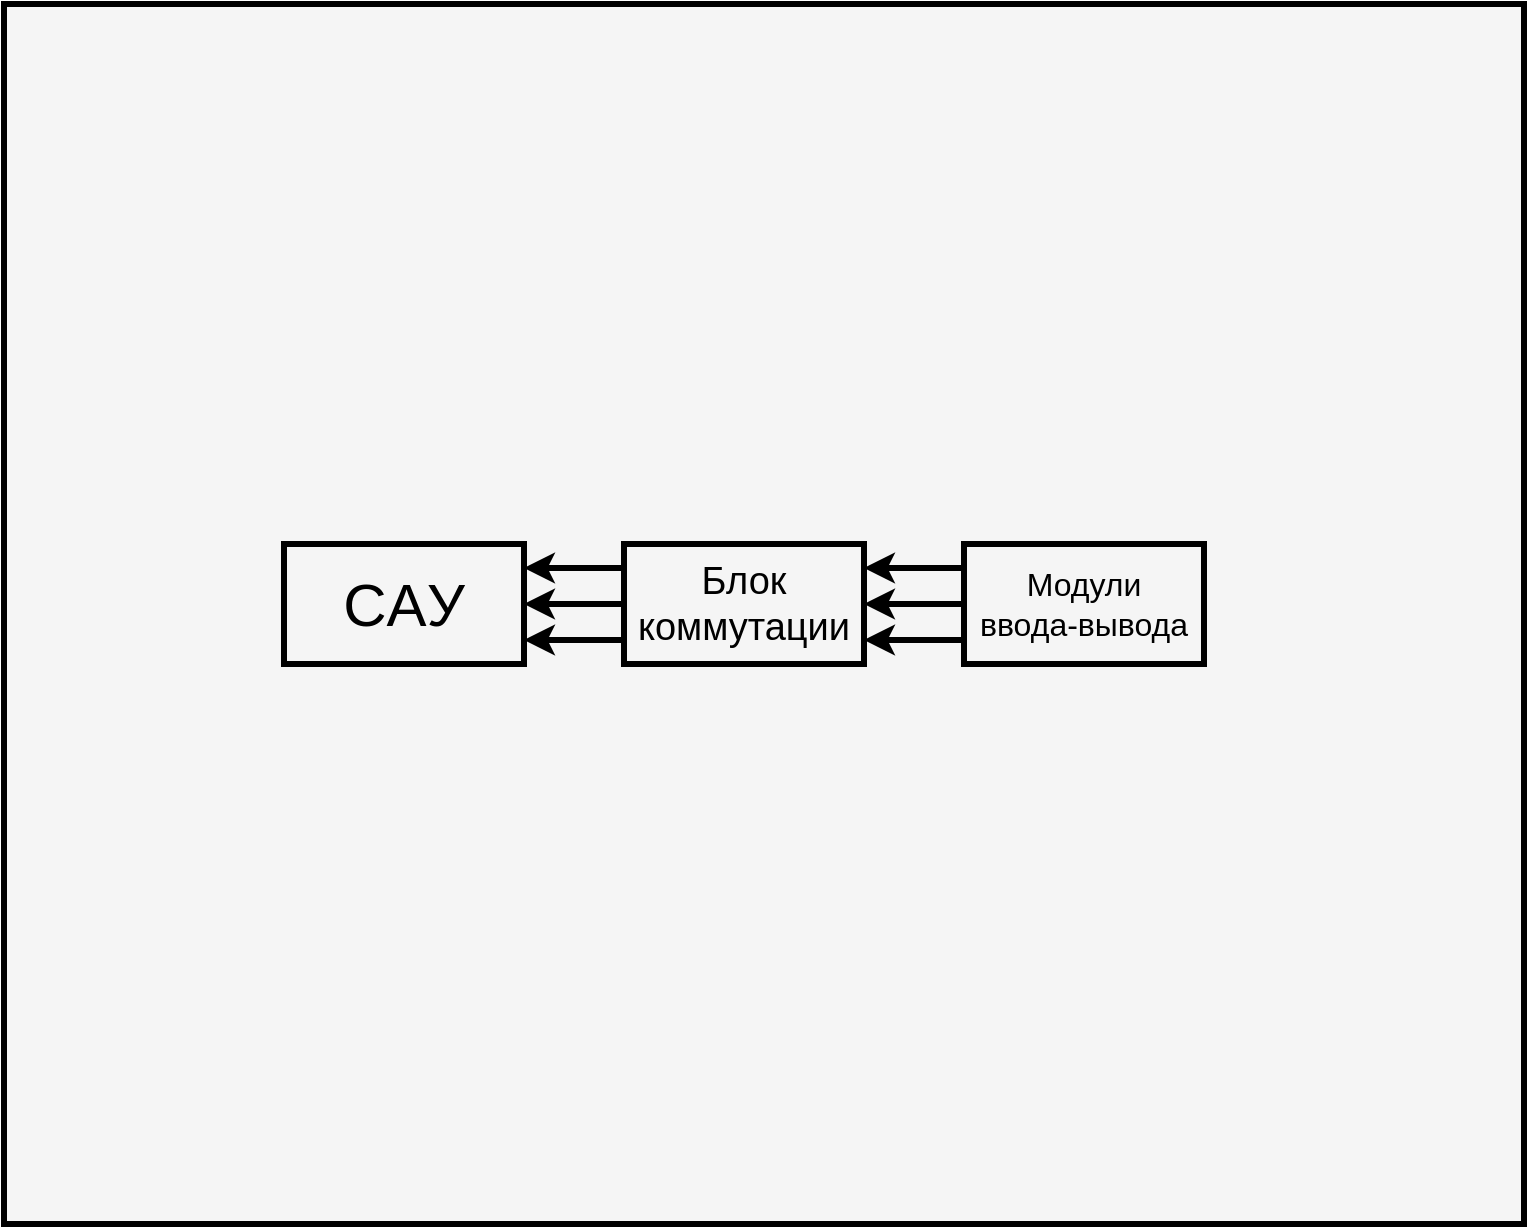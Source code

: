 <mxfile>
    <diagram id="vJ7ydH46MOblnT7fgSfL" name="Страница 1">
        <mxGraphModel dx="668" dy="533" grid="1" gridSize="10" guides="1" tooltips="1" connect="1" arrows="1" fold="1" page="1" pageScale="1" pageWidth="850" pageHeight="1100" math="0" shadow="0">
            <root>
                <mxCell id="0"/>
                <mxCell id="1" parent="0"/>
                <mxCell id="2" value="" style="rounded=0;whiteSpace=wrap;html=1;fillColor=#f5f5f5;fontColor=#333333;strokeColor=#000000;strokeWidth=3;" vertex="1" parent="1">
                    <mxGeometry x="20" y="40" width="760" height="610" as="geometry"/>
                </mxCell>
                <mxCell id="8" value="" style="edgeStyle=none;shape=connector;rounded=1;html=1;labelBackgroundColor=default;strokeColor=#000000;strokeWidth=3;fontFamily=Helvetica;fontSize=11;fontColor=default;endArrow=classic;" edge="1" parent="1" source="3" target="5">
                    <mxGeometry relative="1" as="geometry"/>
                </mxCell>
                <mxCell id="3" value="" style="rounded=0;whiteSpace=wrap;html=1;fillColor=#f5f5f5;fontColor=#333333;strokeColor=#000000;strokeWidth=3;" vertex="1" parent="1">
                    <mxGeometry x="330" y="310" width="120" height="60" as="geometry"/>
                </mxCell>
                <mxCell id="7" value="" style="edgeStyle=none;html=1;strokeWidth=3;strokeColor=#000000;" edge="1" parent="1" source="4" target="3">
                    <mxGeometry relative="1" as="geometry"/>
                </mxCell>
                <mxCell id="4" value="" style="rounded=0;whiteSpace=wrap;html=1;fillColor=#f5f5f5;fontColor=#333333;strokeColor=#000000;strokeWidth=3;" vertex="1" parent="1">
                    <mxGeometry x="500" y="310" width="120" height="60" as="geometry"/>
                </mxCell>
                <mxCell id="5" value="" style="rounded=0;whiteSpace=wrap;html=1;fillColor=#f5f5f5;fontColor=#333333;strokeColor=#000000;strokeWidth=3;" vertex="1" parent="1">
                    <mxGeometry x="160" y="310" width="120" height="60" as="geometry"/>
                </mxCell>
                <mxCell id="9" value="" style="edgeStyle=none;shape=connector;rounded=1;html=1;labelBackgroundColor=default;strokeColor=#000000;strokeWidth=3;fontFamily=Helvetica;fontSize=11;fontColor=default;endArrow=classic;" edge="1" parent="1">
                    <mxGeometry relative="1" as="geometry">
                        <mxPoint x="330" y="358" as="sourcePoint"/>
                        <mxPoint x="280" y="358" as="targetPoint"/>
                    </mxGeometry>
                </mxCell>
                <mxCell id="10" value="" style="edgeStyle=none;shape=connector;rounded=1;html=1;labelBackgroundColor=default;strokeColor=#000000;strokeWidth=3;fontFamily=Helvetica;fontSize=11;fontColor=default;endArrow=classic;" edge="1" parent="1">
                    <mxGeometry relative="1" as="geometry">
                        <mxPoint x="330" y="322" as="sourcePoint"/>
                        <mxPoint x="280" y="322" as="targetPoint"/>
                    </mxGeometry>
                </mxCell>
                <mxCell id="12" value="" style="edgeStyle=none;shape=connector;rounded=1;html=1;labelBackgroundColor=default;strokeColor=#000000;strokeWidth=3;fontFamily=Helvetica;fontSize=11;fontColor=default;endArrow=classic;" edge="1" parent="1">
                    <mxGeometry relative="1" as="geometry">
                        <mxPoint x="500" y="358.0" as="sourcePoint"/>
                        <mxPoint x="450" y="358.0" as="targetPoint"/>
                    </mxGeometry>
                </mxCell>
                <mxCell id="13" value="" style="edgeStyle=none;shape=connector;rounded=1;html=1;labelBackgroundColor=default;strokeColor=#000000;strokeWidth=3;fontFamily=Helvetica;fontSize=11;fontColor=default;endArrow=classic;" edge="1" parent="1">
                    <mxGeometry relative="1" as="geometry">
                        <mxPoint x="500" y="322" as="sourcePoint"/>
                        <mxPoint x="450" y="322" as="targetPoint"/>
                    </mxGeometry>
                </mxCell>
                <mxCell id="14" value="&lt;font style=&quot;font-size: 30px;&quot;&gt;CAУ&lt;/font&gt;" style="text;html=1;align=center;verticalAlign=middle;whiteSpace=wrap;rounded=0;strokeWidth=3;fontFamily=Helvetica;fontSize=11;fontColor=#000000;" vertex="1" parent="1">
                    <mxGeometry x="190" y="325" width="60" height="30" as="geometry"/>
                </mxCell>
                <mxCell id="15" value="&lt;font style=&quot;font-size: 19px;&quot;&gt;Блок коммутации&lt;/font&gt;" style="text;html=1;align=center;verticalAlign=middle;whiteSpace=wrap;rounded=0;strokeWidth=3;fontFamily=Helvetica;fontSize=11;fontColor=#000000;" vertex="1" parent="1">
                    <mxGeometry x="330" y="310" width="120" height="60" as="geometry"/>
                </mxCell>
                <mxCell id="16" value="&lt;font style=&quot;font-size: 16px;&quot;&gt;Модули ввода-вывода&lt;/font&gt;" style="text;html=1;align=center;verticalAlign=middle;whiteSpace=wrap;rounded=0;strokeWidth=3;fontFamily=Helvetica;fontSize=11;fontColor=#000000;" vertex="1" parent="1">
                    <mxGeometry x="505" y="325" width="110" height="30" as="geometry"/>
                </mxCell>
            </root>
        </mxGraphModel>
    </diagram>
</mxfile>